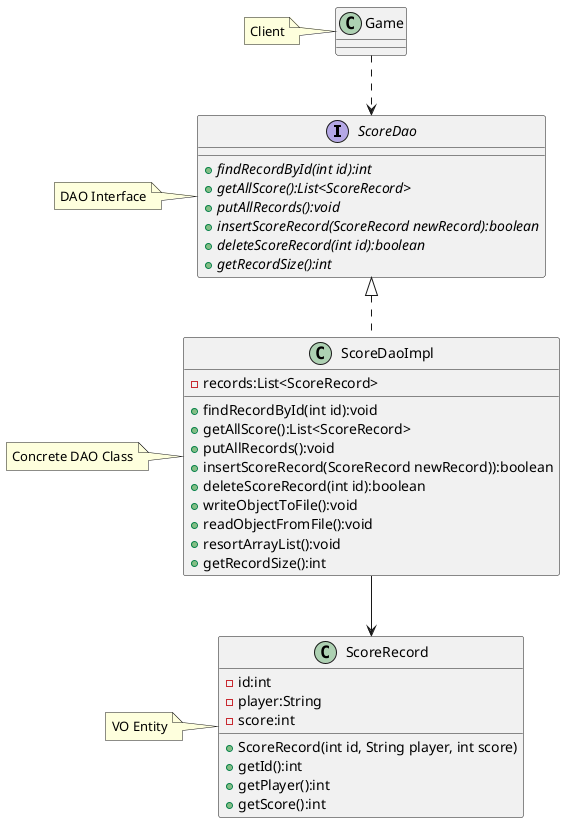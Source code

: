 @startuml
interface ScoreDao{
    + {abstract} findRecordById(int id):int
    + {abstract} getAllScore():List<ScoreRecord>
    + {abstract} putAllRecords():void
    + {abstract} insertScoreRecord(ScoreRecord newRecord):boolean
    + {abstract} deleteScoreRecord(int id):boolean
    + {abstract} getRecordSize():int
}
class ScoreRecord{
    - id:int
    - player:String
    - score:int
    + ScoreRecord(int id, String player, int score)
    + getId():int
    + getPlayer():int
    + getScore():int
}
class ScoreDaoImpl{
    - records:List<ScoreRecord>
    + findRecordById(int id):void
    + getAllScore():List<ScoreRecord>
    + putAllRecords():void
    + insertScoreRecord(ScoreRecord newRecord)):boolean
    + deleteScoreRecord(int id):boolean
    + writeObjectToFile():void
    + readObjectFromFile():void
    + resortArrayList():void
    + getRecordSize():int
}
class Game{}

note left of Game: Client
note left of ScoreRecord: VO Entity
note left of ScoreDao: DAO Interface
note left of ScoreDaoImpl: Concrete DAO Class
Game ..> ScoreDao
ScoreDaoImpl --> ScoreRecord
ScoreDao <|.. ScoreDaoImpl
@enduml